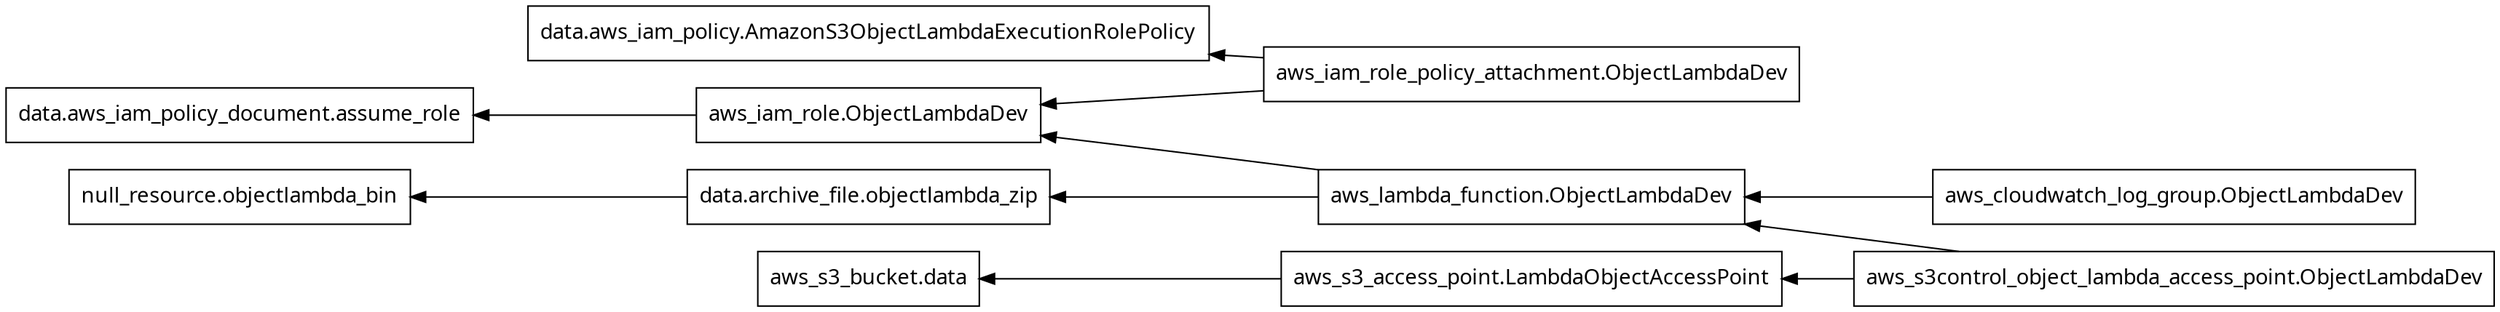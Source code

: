 digraph G {
  rankdir = "RL";
  node [shape = rect, fontname = "sans-serif"];
  "data.archive_file.objectlambda_zip" [label="data.archive_file.objectlambda_zip"];
  "data.aws_iam_policy.AmazonS3ObjectLambdaExecutionRolePolicy" [label="data.aws_iam_policy.AmazonS3ObjectLambdaExecutionRolePolicy"];
  "data.aws_iam_policy_document.assume_role" [label="data.aws_iam_policy_document.assume_role"];
  "aws_cloudwatch_log_group.ObjectLambdaDev" [label="aws_cloudwatch_log_group.ObjectLambdaDev"];
  "aws_iam_role.ObjectLambdaDev" [label="aws_iam_role.ObjectLambdaDev"];
  "aws_iam_role_policy_attachment.ObjectLambdaDev" [label="aws_iam_role_policy_attachment.ObjectLambdaDev"];
  "aws_lambda_function.ObjectLambdaDev" [label="aws_lambda_function.ObjectLambdaDev"];
  "aws_s3_access_point.LambdaObjectAccessPoint" [label="aws_s3_access_point.LambdaObjectAccessPoint"];
  "aws_s3_bucket.data" [label="aws_s3_bucket.data"];
  "aws_s3control_object_lambda_access_point.ObjectLambdaDev" [label="aws_s3control_object_lambda_access_point.ObjectLambdaDev"];
  "null_resource.objectlambda_bin" [label="null_resource.objectlambda_bin"];
  "data.archive_file.objectlambda_zip" -> "null_resource.objectlambda_bin";
  "aws_cloudwatch_log_group.ObjectLambdaDev" -> "aws_lambda_function.ObjectLambdaDev";
  "aws_iam_role.ObjectLambdaDev" -> "data.aws_iam_policy_document.assume_role";
  "aws_iam_role_policy_attachment.ObjectLambdaDev" -> "data.aws_iam_policy.AmazonS3ObjectLambdaExecutionRolePolicy";
  "aws_iam_role_policy_attachment.ObjectLambdaDev" -> "aws_iam_role.ObjectLambdaDev";
  "aws_lambda_function.ObjectLambdaDev" -> "data.archive_file.objectlambda_zip";
  "aws_lambda_function.ObjectLambdaDev" -> "aws_iam_role.ObjectLambdaDev";
  "aws_s3_access_point.LambdaObjectAccessPoint" -> "aws_s3_bucket.data";
  "aws_s3control_object_lambda_access_point.ObjectLambdaDev" -> "aws_lambda_function.ObjectLambdaDev";
  "aws_s3control_object_lambda_access_point.ObjectLambdaDev" -> "aws_s3_access_point.LambdaObjectAccessPoint";
}
